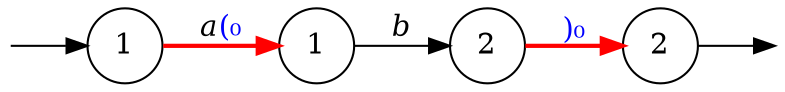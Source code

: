 digraph {
        Q0 [style=invisible,height=0,width=0,fixedsize=true];
        Q1 [style=invisible,height=0,width=0,fixedsize=true];
        node [shape=circle];
        graph [rankdir="LR"];
        0 [label="1"]   1 [label="1"]   2 [label="2"]   3 [label="2"]   Q0 -> 0;
        0 -> 1 [label = <<i>a</i><FONT COLOR="blue">(₀</FONT>>, color=red, style=bold];
        1 -> 2 [label = <<i>b</i>>];
        2 -> 3 [label = <<FONT COLOR="blue">)₀</FONT>>, color=red, style=bold];
        3->Q1;
}